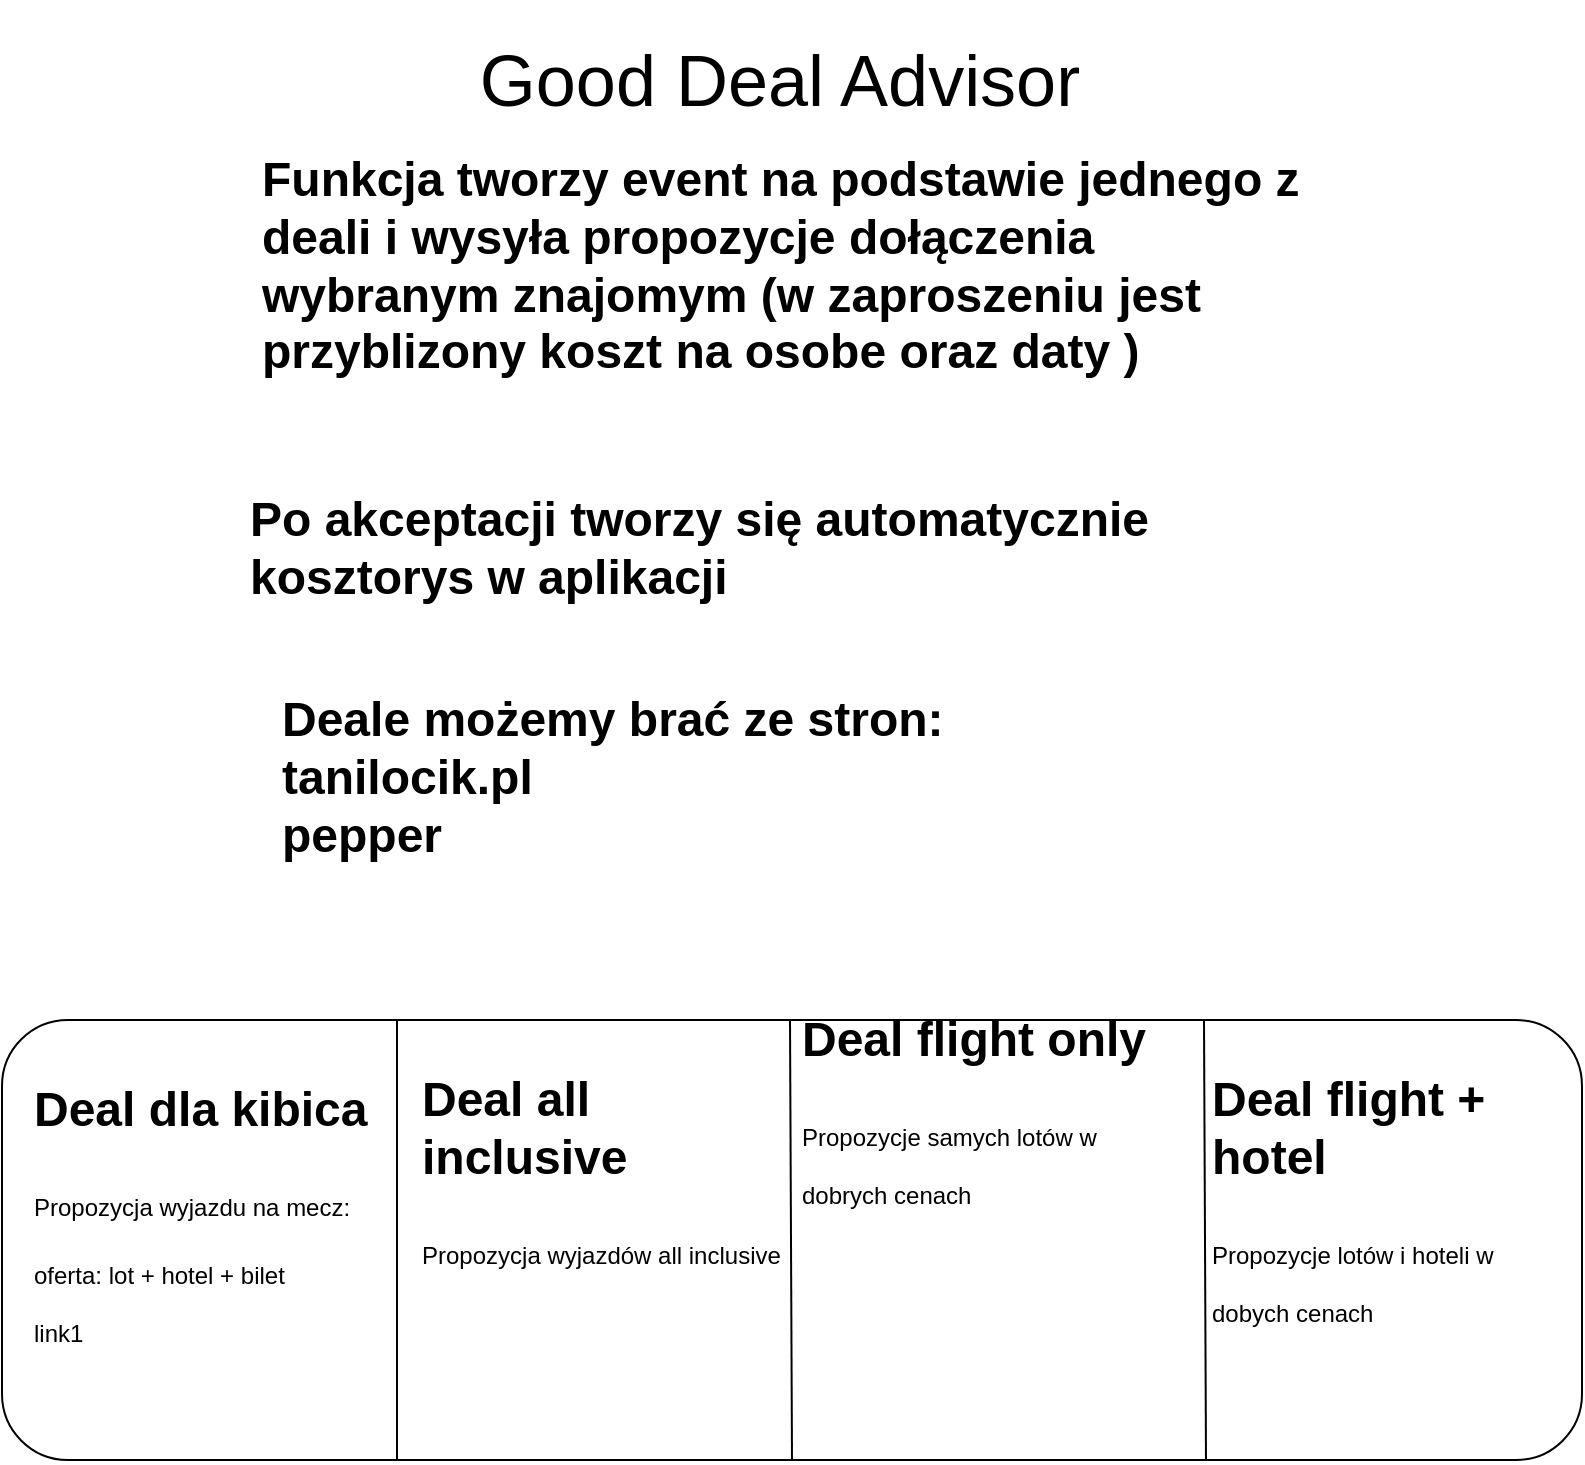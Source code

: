 <mxfile version="24.2.7" type="github">
  <diagram name="Strona-1" id="lG9Fa0v8eDeotSa3GM15">
    <mxGraphModel dx="1434" dy="738" grid="1" gridSize="10" guides="1" tooltips="1" connect="1" arrows="1" fold="1" page="1" pageScale="1" pageWidth="827" pageHeight="1169" math="0" shadow="0">
      <root>
        <mxCell id="0" />
        <mxCell id="1" parent="0" />
        <mxCell id="4JHhHVmSh1j504UFQqyj-2" value="&lt;font style=&quot;font-size: 36px;&quot;&gt;Good Deal Advisor&lt;/font&gt;" style="text;html=1;align=center;verticalAlign=middle;whiteSpace=wrap;rounded=0;" parent="1" vertex="1">
          <mxGeometry x="246" y="20" width="336" height="80" as="geometry" />
        </mxCell>
        <mxCell id="4JHhHVmSh1j504UFQqyj-3" value="" style="rounded=1;whiteSpace=wrap;html=1;" parent="1" vertex="1">
          <mxGeometry x="25" y="530" width="790" height="220" as="geometry" />
        </mxCell>
        <mxCell id="4JHhHVmSh1j504UFQqyj-4" value="" style="endArrow=none;html=1;rounded=0;exitX=0.25;exitY=1;exitDx=0;exitDy=0;entryX=0.25;entryY=0;entryDx=0;entryDy=0;" parent="1" source="4JHhHVmSh1j504UFQqyj-3" target="4JHhHVmSh1j504UFQqyj-3" edge="1">
          <mxGeometry width="50" height="50" relative="1" as="geometry">
            <mxPoint x="396" y="640" as="sourcePoint" />
            <mxPoint x="446" y="590" as="targetPoint" />
          </mxGeometry>
        </mxCell>
        <mxCell id="4JHhHVmSh1j504UFQqyj-5" value="" style="endArrow=none;html=1;rounded=0;exitX=0.5;exitY=1;exitDx=0;exitDy=0;" parent="1" source="4JHhHVmSh1j504UFQqyj-3" edge="1">
          <mxGeometry width="50" height="50" relative="1" as="geometry">
            <mxPoint x="420" y="730" as="sourcePoint" />
            <mxPoint x="419" y="530" as="targetPoint" />
          </mxGeometry>
        </mxCell>
        <mxCell id="4JHhHVmSh1j504UFQqyj-8" value="&lt;h1&gt;&lt;span style=&quot;background-color: initial;&quot;&gt;Deal dla kibica&lt;/span&gt;&lt;/h1&gt;&lt;h1&gt;&lt;span style=&quot;background-color: initial; font-size: 12px; font-weight: normal;&quot;&gt;Propozycja wyjazdu na mecz:&lt;/span&gt;&lt;br&gt;&lt;/h1&gt;&lt;div&gt;&lt;span style=&quot;background-color: initial; font-size: 12px; font-weight: normal;&quot;&gt;oferta: lot + hotel + bilet&lt;/span&gt;&lt;/div&gt;&lt;div&gt;&lt;span style=&quot;background-color: initial; font-size: 12px; font-weight: normal;&quot;&gt;&lt;br&gt;&lt;/span&gt;&lt;/div&gt;&lt;div&gt;&lt;span style=&quot;background-color: initial; font-size: 12px; font-weight: normal;&quot;&gt;link1&lt;/span&gt;&lt;/div&gt;" style="text;html=1;spacing=5;spacingTop=-20;whiteSpace=wrap;overflow=hidden;rounded=0;" parent="1" vertex="1">
          <mxGeometry x="36" y="555" width="190" height="165" as="geometry" />
        </mxCell>
        <mxCell id="4JHhHVmSh1j504UFQqyj-9" value="&lt;h1&gt;&lt;span style=&quot;background-color: initial;&quot;&gt;Deal all inclusive&lt;/span&gt;&lt;/h1&gt;&lt;h1&gt;&lt;span style=&quot;background-color: initial; font-size: 12px; font-weight: normal;&quot;&gt;Propozycja wyjazdów all inclusive&lt;br&gt;&lt;/span&gt;&lt;/h1&gt;" style="text;html=1;spacing=5;spacingTop=-20;whiteSpace=wrap;overflow=hidden;rounded=0;" parent="1" vertex="1">
          <mxGeometry x="230" y="550" width="190" height="165" as="geometry" />
        </mxCell>
        <mxCell id="4JHhHVmSh1j504UFQqyj-11" value="&lt;h1&gt;&lt;span style=&quot;background-color: initial;&quot;&gt;Deal flight only&lt;/span&gt;&lt;/h1&gt;&lt;h1&gt;&lt;span style=&quot;background-color: initial; font-size: 12px; font-weight: normal;&quot;&gt;Propozycje samych lotów w dobrych cenach&lt;br&gt;&lt;/span&gt;&lt;/h1&gt;" style="text;html=1;spacing=5;spacingTop=-20;whiteSpace=wrap;overflow=hidden;rounded=0;" parent="1" vertex="1">
          <mxGeometry x="420" y="520" width="190" height="165" as="geometry" />
        </mxCell>
        <mxCell id="4JHhHVmSh1j504UFQqyj-12" value="" style="endArrow=none;html=1;rounded=0;exitX=0.5;exitY=1;exitDx=0;exitDy=0;" parent="1" edge="1">
          <mxGeometry width="50" height="50" relative="1" as="geometry">
            <mxPoint x="627" y="750" as="sourcePoint" />
            <mxPoint x="626" y="530" as="targetPoint" />
          </mxGeometry>
        </mxCell>
        <mxCell id="4JHhHVmSh1j504UFQqyj-13" value="&lt;h1&gt;&lt;span style=&quot;background-color: initial;&quot;&gt;Deal flight + hotel&lt;/span&gt;&lt;/h1&gt;&lt;h1&gt;&lt;span style=&quot;background-color: initial; font-size: 12px; font-weight: normal;&quot;&gt;Propozycje lotów i hoteli w dobych cenach&lt;br&gt;&lt;/span&gt;&lt;/h1&gt;" style="text;html=1;spacing=5;spacingTop=-20;whiteSpace=wrap;overflow=hidden;rounded=0;" parent="1" vertex="1">
          <mxGeometry x="625" y="550" width="190" height="165" as="geometry" />
        </mxCell>
        <mxCell id="4JHhHVmSh1j504UFQqyj-14" value="&lt;h1&gt;Funkcja tworzy event na podstawie jednego z deali i wysyła propozycje dołączenia wybranym znajomym (w zaproszeniu jest przyblizony koszt na osobe oraz daty )&lt;/h1&gt;" style="text;html=1;spacing=5;spacingTop=-20;whiteSpace=wrap;overflow=hidden;rounded=0;" parent="1" vertex="1">
          <mxGeometry x="150" y="90" width="540" height="165" as="geometry" />
        </mxCell>
        <mxCell id="4JHhHVmSh1j504UFQqyj-15" value="&lt;h1&gt;Po akceptacji tworzy się automatycznie kosztorys w aplikacji&lt;/h1&gt;" style="text;html=1;spacing=5;spacingTop=-20;whiteSpace=wrap;overflow=hidden;rounded=0;" parent="1" vertex="1">
          <mxGeometry x="144" y="260" width="540" height="80" as="geometry" />
        </mxCell>
        <mxCell id="4JHhHVmSh1j504UFQqyj-16" value="&lt;h1&gt;Deale możemy brać ze stron:&lt;br&gt;tanilocik.pl&lt;br&gt;pepper&lt;/h1&gt;" style="text;html=1;spacing=5;spacingTop=-20;whiteSpace=wrap;overflow=hidden;rounded=0;" parent="1" vertex="1">
          <mxGeometry x="160" y="360" width="540" height="100" as="geometry" />
        </mxCell>
      </root>
    </mxGraphModel>
  </diagram>
</mxfile>
